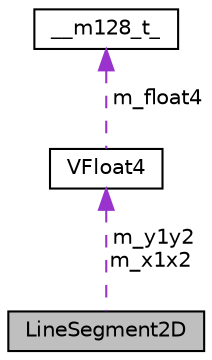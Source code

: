 digraph "LineSegment2D"
{
  edge [fontname="Helvetica",fontsize="10",labelfontname="Helvetica",labelfontsize="10"];
  node [fontname="Helvetica",fontsize="10",shape=record];
  Node1 [label="LineSegment2D",height=0.2,width=0.4,color="black", fillcolor="grey75", style="filled", fontcolor="black"];
  Node2 -> Node1 [dir="back",color="darkorchid3",fontsize="10",style="dashed",label=" m_y1y2\nm_x1x2" ,fontname="Helvetica"];
  Node2 [label="VFloat4",height=0.2,width=0.4,color="black", fillcolor="white", style="filled",URL="$class_v_float4.html"];
  Node3 -> Node2 [dir="back",color="darkorchid3",fontsize="10",style="dashed",label=" m_float4" ,fontname="Helvetica"];
  Node3 [label="__m128_t_",height=0.2,width=0.4,color="black", fillcolor="white", style="filled",URL="$struct____m128__t__.html"];
}
